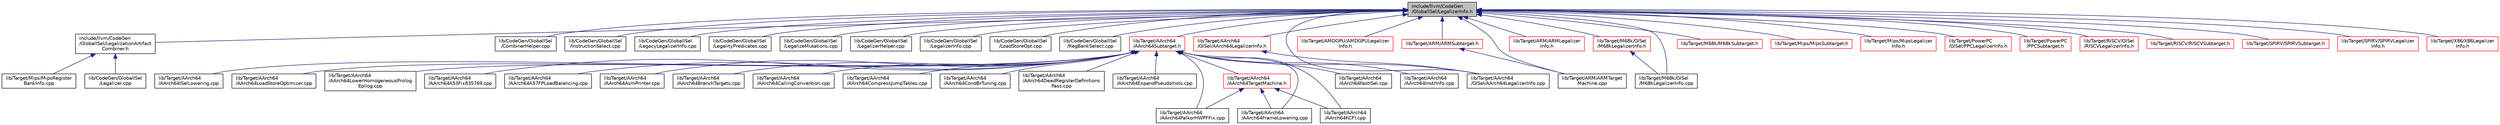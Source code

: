 digraph "include/llvm/CodeGen/GlobalISel/LegalizerInfo.h"
{
 // LATEX_PDF_SIZE
  bgcolor="transparent";
  edge [fontname="Helvetica",fontsize="10",labelfontname="Helvetica",labelfontsize="10"];
  node [fontname="Helvetica",fontsize="10",shape=record];
  Node1 [label="include/llvm/CodeGen\l/GlobalISel/LegalizerInfo.h",height=0.2,width=0.4,color="black", fillcolor="grey75", style="filled", fontcolor="black",tooltip=" "];
  Node1 -> Node2 [dir="back",color="midnightblue",fontsize="10",style="solid",fontname="Helvetica"];
  Node2 [label="include/llvm/CodeGen\l/GlobalISel/LegalizationArtifact\lCombiner.h",height=0.2,width=0.4,color="black",URL="$LegalizationArtifactCombiner_8h.html",tooltip=" "];
  Node2 -> Node3 [dir="back",color="midnightblue",fontsize="10",style="solid",fontname="Helvetica"];
  Node3 [label="lib/CodeGen/GlobalISel\l/Legalizer.cpp",height=0.2,width=0.4,color="black",URL="$Legalizer_8cpp.html",tooltip=" "];
  Node2 -> Node4 [dir="back",color="midnightblue",fontsize="10",style="solid",fontname="Helvetica"];
  Node4 [label="lib/Target/Mips/MipsRegister\lBankInfo.cpp",height=0.2,width=0.4,color="black",URL="$MipsRegisterBankInfo_8cpp.html",tooltip=" "];
  Node1 -> Node5 [dir="back",color="midnightblue",fontsize="10",style="solid",fontname="Helvetica"];
  Node5 [label="lib/CodeGen/GlobalISel\l/CombinerHelper.cpp",height=0.2,width=0.4,color="black",URL="$CombinerHelper_8cpp.html",tooltip=" "];
  Node1 -> Node6 [dir="back",color="midnightblue",fontsize="10",style="solid",fontname="Helvetica"];
  Node6 [label="lib/CodeGen/GlobalISel\l/InstructionSelect.cpp",height=0.2,width=0.4,color="black",URL="$InstructionSelect_8cpp.html",tooltip=" "];
  Node1 -> Node7 [dir="back",color="midnightblue",fontsize="10",style="solid",fontname="Helvetica"];
  Node7 [label="lib/CodeGen/GlobalISel\l/LegacyLegalizerInfo.cpp",height=0.2,width=0.4,color="black",URL="$LegacyLegalizerInfo_8cpp.html",tooltip=" "];
  Node1 -> Node8 [dir="back",color="midnightblue",fontsize="10",style="solid",fontname="Helvetica"];
  Node8 [label="lib/CodeGen/GlobalISel\l/LegalityPredicates.cpp",height=0.2,width=0.4,color="black",URL="$LegalityPredicates_8cpp.html",tooltip=" "];
  Node1 -> Node9 [dir="back",color="midnightblue",fontsize="10",style="solid",fontname="Helvetica"];
  Node9 [label="lib/CodeGen/GlobalISel\l/LegalizeMutations.cpp",height=0.2,width=0.4,color="black",URL="$LegalizeMutations_8cpp.html",tooltip=" "];
  Node1 -> Node10 [dir="back",color="midnightblue",fontsize="10",style="solid",fontname="Helvetica"];
  Node10 [label="lib/CodeGen/GlobalISel\l/LegalizerHelper.cpp",height=0.2,width=0.4,color="black",URL="$LegalizerHelper_8cpp.html",tooltip=" "];
  Node1 -> Node11 [dir="back",color="midnightblue",fontsize="10",style="solid",fontname="Helvetica"];
  Node11 [label="lib/CodeGen/GlobalISel\l/LegalizerInfo.cpp",height=0.2,width=0.4,color="black",URL="$LegalizerInfo_8cpp.html",tooltip=" "];
  Node1 -> Node12 [dir="back",color="midnightblue",fontsize="10",style="solid",fontname="Helvetica"];
  Node12 [label="lib/CodeGen/GlobalISel\l/LoadStoreOpt.cpp",height=0.2,width=0.4,color="black",URL="$LoadStoreOpt_8cpp.html",tooltip=" "];
  Node1 -> Node13 [dir="back",color="midnightblue",fontsize="10",style="solid",fontname="Helvetica"];
  Node13 [label="lib/CodeGen/GlobalISel\l/RegBankSelect.cpp",height=0.2,width=0.4,color="black",URL="$RegBankSelect_8cpp.html",tooltip=" "];
  Node1 -> Node14 [dir="back",color="midnightblue",fontsize="10",style="solid",fontname="Helvetica"];
  Node14 [label="lib/Target/AArch64\l/AArch64Subtarget.h",height=0.2,width=0.4,color="red",URL="$AArch64Subtarget_8h.html",tooltip=" "];
  Node14 -> Node15 [dir="back",color="midnightblue",fontsize="10",style="solid",fontname="Helvetica"];
  Node15 [label="lib/Target/AArch64\l/AArch64A53Fix835769.cpp",height=0.2,width=0.4,color="black",URL="$AArch64A53Fix835769_8cpp.html",tooltip=" "];
  Node14 -> Node16 [dir="back",color="midnightblue",fontsize="10",style="solid",fontname="Helvetica"];
  Node16 [label="lib/Target/AArch64\l/AArch64A57FPLoadBalancing.cpp",height=0.2,width=0.4,color="black",URL="$AArch64A57FPLoadBalancing_8cpp.html",tooltip=" "];
  Node14 -> Node17 [dir="back",color="midnightblue",fontsize="10",style="solid",fontname="Helvetica"];
  Node17 [label="lib/Target/AArch64\l/AArch64AsmPrinter.cpp",height=0.2,width=0.4,color="black",URL="$AArch64AsmPrinter_8cpp.html",tooltip=" "];
  Node14 -> Node18 [dir="back",color="midnightblue",fontsize="10",style="solid",fontname="Helvetica"];
  Node18 [label="lib/Target/AArch64\l/AArch64BranchTargets.cpp",height=0.2,width=0.4,color="black",URL="$AArch64BranchTargets_8cpp.html",tooltip=" "];
  Node14 -> Node19 [dir="back",color="midnightblue",fontsize="10",style="solid",fontname="Helvetica"];
  Node19 [label="lib/Target/AArch64\l/AArch64CallingConvention.cpp",height=0.2,width=0.4,color="black",URL="$AArch64CallingConvention_8cpp.html",tooltip=" "];
  Node14 -> Node20 [dir="back",color="midnightblue",fontsize="10",style="solid",fontname="Helvetica"];
  Node20 [label="lib/Target/AArch64\l/AArch64CompressJumpTables.cpp",height=0.2,width=0.4,color="black",URL="$AArch64CompressJumpTables_8cpp.html",tooltip=" "];
  Node14 -> Node21 [dir="back",color="midnightblue",fontsize="10",style="solid",fontname="Helvetica"];
  Node21 [label="lib/Target/AArch64\l/AArch64CondBrTuning.cpp",height=0.2,width=0.4,color="black",URL="$AArch64CondBrTuning_8cpp.html",tooltip=" "];
  Node14 -> Node22 [dir="back",color="midnightblue",fontsize="10",style="solid",fontname="Helvetica"];
  Node22 [label="lib/Target/AArch64\l/AArch64DeadRegisterDefinitions\lPass.cpp",height=0.2,width=0.4,color="black",URL="$AArch64DeadRegisterDefinitionsPass_8cpp.html",tooltip=" "];
  Node14 -> Node23 [dir="back",color="midnightblue",fontsize="10",style="solid",fontname="Helvetica"];
  Node23 [label="lib/Target/AArch64\l/AArch64ExpandPseudoInsts.cpp",height=0.2,width=0.4,color="black",URL="$AArch64ExpandPseudoInsts_8cpp.html",tooltip=" "];
  Node14 -> Node24 [dir="back",color="midnightblue",fontsize="10",style="solid",fontname="Helvetica"];
  Node24 [label="lib/Target/AArch64\l/AArch64FalkorHWPFFix.cpp",height=0.2,width=0.4,color="black",URL="$AArch64FalkorHWPFFix_8cpp.html",tooltip=" "];
  Node14 -> Node25 [dir="back",color="midnightblue",fontsize="10",style="solid",fontname="Helvetica"];
  Node25 [label="lib/Target/AArch64\l/AArch64TargetMachine.h",height=0.2,width=0.4,color="red",URL="$AArch64TargetMachine_8h.html",tooltip=" "];
  Node25 -> Node24 [dir="back",color="midnightblue",fontsize="10",style="solid",fontname="Helvetica"];
  Node25 -> Node26 [dir="back",color="midnightblue",fontsize="10",style="solid",fontname="Helvetica"];
  Node26 [label="lib/Target/AArch64\l/AArch64FrameLowering.cpp",height=0.2,width=0.4,color="black",URL="$AArch64FrameLowering_8cpp.html",tooltip=" "];
  Node25 -> Node28 [dir="back",color="midnightblue",fontsize="10",style="solid",fontname="Helvetica"];
  Node28 [label="lib/Target/AArch64\l/AArch64KCFI.cpp",height=0.2,width=0.4,color="black",URL="$AArch64KCFI_8cpp.html",tooltip=" "];
  Node14 -> Node42 [dir="back",color="midnightblue",fontsize="10",style="solid",fontname="Helvetica"];
  Node42 [label="lib/Target/AArch64\l/AArch64FastISel.cpp",height=0.2,width=0.4,color="black",URL="$AArch64FastISel_8cpp.html",tooltip=" "];
  Node14 -> Node26 [dir="back",color="midnightblue",fontsize="10",style="solid",fontname="Helvetica"];
  Node14 -> Node43 [dir="back",color="midnightblue",fontsize="10",style="solid",fontname="Helvetica"];
  Node43 [label="lib/Target/AArch64\l/AArch64InstrInfo.cpp",height=0.2,width=0.4,color="black",URL="$AArch64InstrInfo_8cpp.html",tooltip=" "];
  Node14 -> Node44 [dir="back",color="midnightblue",fontsize="10",style="solid",fontname="Helvetica"];
  Node44 [label="lib/Target/AArch64\l/AArch64ISelLowering.cpp",height=0.2,width=0.4,color="black",URL="$AArch64ISelLowering_8cpp.html",tooltip=" "];
  Node14 -> Node28 [dir="back",color="midnightblue",fontsize="10",style="solid",fontname="Helvetica"];
  Node14 -> Node45 [dir="back",color="midnightblue",fontsize="10",style="solid",fontname="Helvetica"];
  Node45 [label="lib/Target/AArch64\l/AArch64LoadStoreOptimizer.cpp",height=0.2,width=0.4,color="black",URL="$AArch64LoadStoreOptimizer_8cpp.html",tooltip=" "];
  Node14 -> Node46 [dir="back",color="midnightblue",fontsize="10",style="solid",fontname="Helvetica"];
  Node46 [label="lib/Target/AArch64\l/AArch64LowerHomogeneousProlog\lEpilog.cpp",height=0.2,width=0.4,color="black",URL="$AArch64LowerHomogeneousPrologEpilog_8cpp.html",tooltip=" "];
  Node14 -> Node54 [dir="back",color="midnightblue",fontsize="10",style="solid",fontname="Helvetica"];
  Node54 [label="lib/Target/AArch64\l/GISel/AArch64LegalizerInfo.cpp",height=0.2,width=0.4,color="black",URL="$AArch64LegalizerInfo_8cpp.html",tooltip=" "];
  Node1 -> Node56 [dir="back",color="midnightblue",fontsize="10",style="solid",fontname="Helvetica"];
  Node56 [label="lib/Target/AArch64\l/GISel/AArch64LegalizerInfo.h",height=0.2,width=0.4,color="red",URL="$AArch64LegalizerInfo_8h.html",tooltip=" "];
  Node56 -> Node54 [dir="back",color="midnightblue",fontsize="10",style="solid",fontname="Helvetica"];
  Node1 -> Node54 [dir="back",color="midnightblue",fontsize="10",style="solid",fontname="Helvetica"];
  Node1 -> Node57 [dir="back",color="midnightblue",fontsize="10",style="solid",fontname="Helvetica"];
  Node57 [label="lib/Target/AMDGPU/AMDGPULegalizer\lInfo.h",height=0.2,width=0.4,color="red",URL="$AMDGPULegalizerInfo_8h.html",tooltip=" "];
  Node1 -> Node64 [dir="back",color="midnightblue",fontsize="10",style="solid",fontname="Helvetica"];
  Node64 [label="lib/Target/ARM/ARMSubtarget.h",height=0.2,width=0.4,color="red",URL="$ARMSubtarget_8h.html",tooltip=" "];
  Node64 -> Node76 [dir="back",color="midnightblue",fontsize="10",style="solid",fontname="Helvetica"];
  Node76 [label="lib/Target/ARM/ARMTarget\lMachine.cpp",height=0.2,width=0.4,color="black",URL="$ARMTargetMachine_8cpp.html",tooltip=" "];
  Node1 -> Node111 [dir="back",color="midnightblue",fontsize="10",style="solid",fontname="Helvetica"];
  Node111 [label="lib/Target/ARM/ARMLegalizer\lInfo.h",height=0.2,width=0.4,color="red",URL="$ARMLegalizerInfo_8h.html",tooltip=" "];
  Node1 -> Node76 [dir="back",color="midnightblue",fontsize="10",style="solid",fontname="Helvetica"];
  Node1 -> Node112 [dir="back",color="midnightblue",fontsize="10",style="solid",fontname="Helvetica"];
  Node112 [label="lib/Target/M68k/GISel\l/M68kLegalizerInfo.h",height=0.2,width=0.4,color="red",URL="$M68kLegalizerInfo_8h.html",tooltip=" "];
  Node112 -> Node113 [dir="back",color="midnightblue",fontsize="10",style="solid",fontname="Helvetica"];
  Node113 [label="lib/Target/M68k/GISel\l/M68kLegalizerInfo.cpp",height=0.2,width=0.4,color="black",URL="$M68kLegalizerInfo_8cpp.html",tooltip=" "];
  Node1 -> Node113 [dir="back",color="midnightblue",fontsize="10",style="solid",fontname="Helvetica"];
  Node1 -> Node115 [dir="back",color="midnightblue",fontsize="10",style="solid",fontname="Helvetica"];
  Node115 [label="lib/Target/M68k/M68kSubtarget.h",height=0.2,width=0.4,color="red",URL="$M68kSubtarget_8h.html",tooltip=" "];
  Node1 -> Node134 [dir="back",color="midnightblue",fontsize="10",style="solid",fontname="Helvetica"];
  Node134 [label="lib/Target/Mips/MipsSubtarget.h",height=0.2,width=0.4,color="red",URL="$MipsSubtarget_8h.html",tooltip=" "];
  Node1 -> Node178 [dir="back",color="midnightblue",fontsize="10",style="solid",fontname="Helvetica"];
  Node178 [label="lib/Target/Mips/MipsLegalizer\lInfo.h",height=0.2,width=0.4,color="red",URL="$MipsLegalizerInfo_8h.html",tooltip=" "];
  Node1 -> Node179 [dir="back",color="midnightblue",fontsize="10",style="solid",fontname="Helvetica"];
  Node179 [label="lib/Target/PowerPC\l/GISel/PPCLegalizerInfo.h",height=0.2,width=0.4,color="red",URL="$PPCLegalizerInfo_8h.html",tooltip=" "];
  Node1 -> Node182 [dir="back",color="midnightblue",fontsize="10",style="solid",fontname="Helvetica"];
  Node182 [label="lib/Target/PowerPC\l/PPCSubtarget.h",height=0.2,width=0.4,color="red",URL="$PPCSubtarget_8h.html",tooltip=" "];
  Node1 -> Node218 [dir="back",color="midnightblue",fontsize="10",style="solid",fontname="Helvetica"];
  Node218 [label="lib/Target/RISCV/GISel\l/RISCVLegalizerInfo.h",height=0.2,width=0.4,color="red",URL="$RISCVLegalizerInfo_8h.html",tooltip=" "];
  Node1 -> Node221 [dir="back",color="midnightblue",fontsize="10",style="solid",fontname="Helvetica"];
  Node221 [label="lib/Target/RISCV/RISCVSubtarget.h",height=0.2,width=0.4,color="red",URL="$RISCVSubtarget_8h.html",tooltip=" "];
  Node1 -> Node248 [dir="back",color="midnightblue",fontsize="10",style="solid",fontname="Helvetica"];
  Node248 [label="lib/Target/SPIRV/SPIRVSubtarget.h",height=0.2,width=0.4,color="red",URL="$SPIRVSubtarget_8h.html",tooltip=" "];
  Node1 -> Node264 [dir="back",color="midnightblue",fontsize="10",style="solid",fontname="Helvetica"];
  Node264 [label="lib/Target/SPIRV/SPIRVLegalizer\lInfo.h",height=0.2,width=0.4,color="red",URL="$SPIRVLegalizerInfo_8h.html",tooltip=" "];
  Node1 -> Node265 [dir="back",color="midnightblue",fontsize="10",style="solid",fontname="Helvetica"];
  Node265 [label="lib/Target/X86/X86Legalizer\lInfo.h",height=0.2,width=0.4,color="red",URL="$X86LegalizerInfo_8h.html",tooltip=" "];
}
